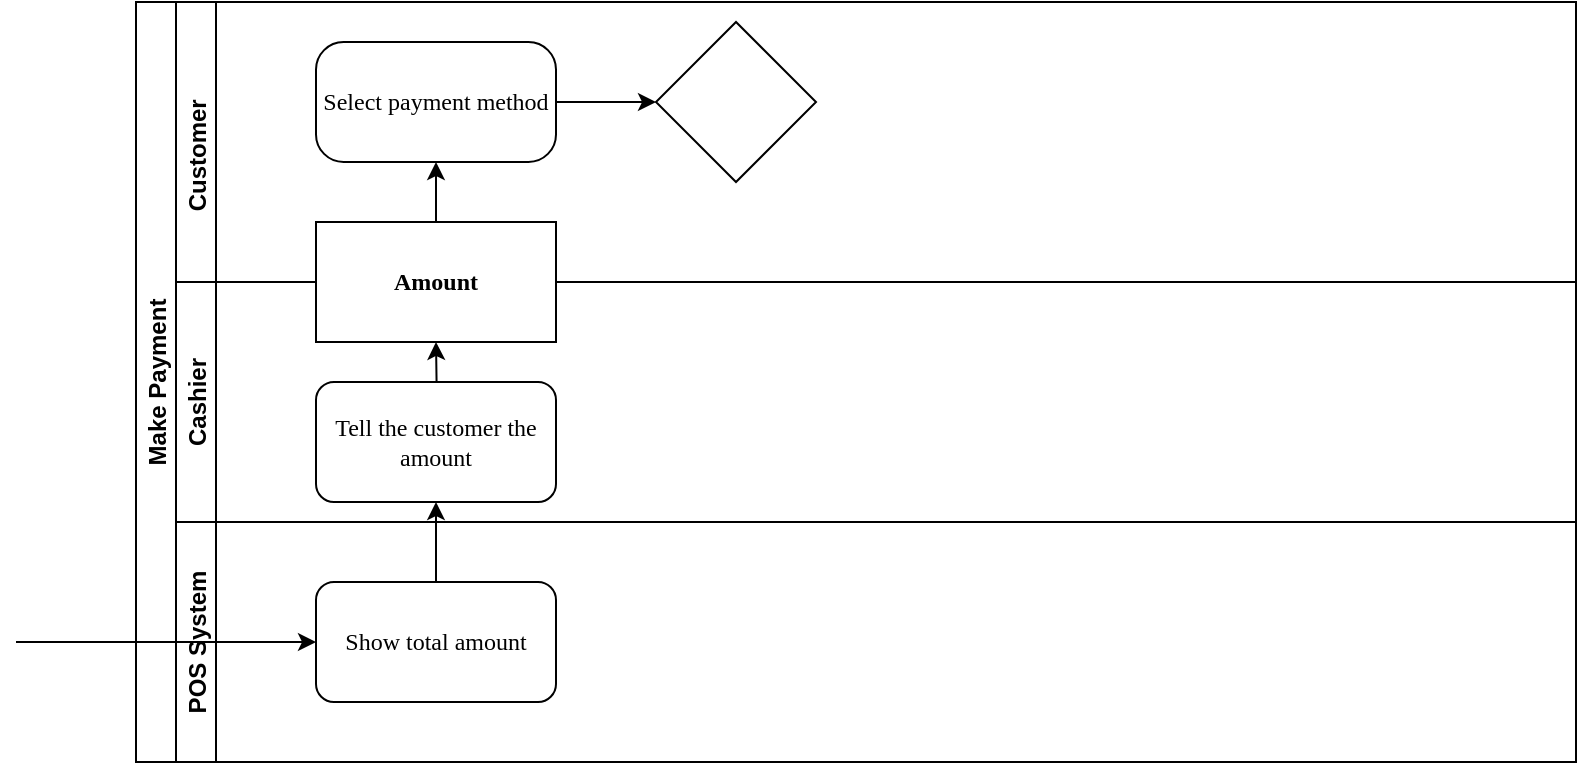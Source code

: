 <mxfile version="20.3.0" type="device"><diagram id="ZfKNPwVAdrzFTU74qhph" name="Page-1"><mxGraphModel dx="2062" dy="1225" grid="1" gridSize="10" guides="1" tooltips="1" connect="1" arrows="1" fold="1" page="1" pageScale="1" pageWidth="1100" pageHeight="850" math="0" shadow="0"><root><mxCell id="0"/><mxCell id="1" parent="0"/><mxCell id="2ucF-1oo7JGU_lj_R-2m-1" value="Make Payment" style="swimlane;childLayout=stackLayout;resizeParent=1;resizeParentMax=0;horizontal=0;startSize=20;horizontalStack=0;" vertex="1" parent="1"><mxGeometry x="160" y="130" width="720" height="380" as="geometry"/></mxCell><mxCell id="2ucF-1oo7JGU_lj_R-2m-2" value="Customer    " style="swimlane;startSize=20;horizontal=0;" vertex="1" parent="2ucF-1oo7JGU_lj_R-2m-1"><mxGeometry x="20" width="700" height="140" as="geometry"/></mxCell><mxCell id="2ucF-1oo7JGU_lj_R-2m-10" value="" style="edgeStyle=orthogonalEdgeStyle;rounded=0;orthogonalLoop=1;jettySize=auto;html=1;fontFamily=Georgia;" edge="1" parent="2ucF-1oo7JGU_lj_R-2m-2" target="2ucF-1oo7JGU_lj_R-2m-9"><mxGeometry relative="1" as="geometry"><mxPoint x="130" y="240" as="sourcePoint"/></mxGeometry></mxCell><mxCell id="2ucF-1oo7JGU_lj_R-2m-11" value="Select payment method" style="whiteSpace=wrap;html=1;fontFamily=Georgia;rounded=1;arcSize=23;fontStyle=0;" vertex="1" parent="2ucF-1oo7JGU_lj_R-2m-2"><mxGeometry x="70" y="20" width="120" height="60" as="geometry"/></mxCell><mxCell id="2ucF-1oo7JGU_lj_R-2m-13" value="" style="rhombus;whiteSpace=wrap;html=1;fontFamily=Georgia;rounded=1;arcSize=0;fontStyle=0;" vertex="1" parent="2ucF-1oo7JGU_lj_R-2m-2"><mxGeometry x="240" y="10" width="80" height="80" as="geometry"/></mxCell><mxCell id="2ucF-1oo7JGU_lj_R-2m-14" value="" style="edgeStyle=orthogonalEdgeStyle;rounded=0;orthogonalLoop=1;jettySize=auto;html=1;fontFamily=Georgia;" edge="1" parent="2ucF-1oo7JGU_lj_R-2m-2" source="2ucF-1oo7JGU_lj_R-2m-11" target="2ucF-1oo7JGU_lj_R-2m-13"><mxGeometry relative="1" as="geometry"/></mxCell><mxCell id="2ucF-1oo7JGU_lj_R-2m-3" value="Cashier" style="swimlane;startSize=20;horizontal=0;" vertex="1" parent="2ucF-1oo7JGU_lj_R-2m-1"><mxGeometry x="20" y="140" width="700" height="120" as="geometry"/></mxCell><mxCell id="2ucF-1oo7JGU_lj_R-2m-7" value="Tell the customer the amount" style="whiteSpace=wrap;html=1;fontFamily=Georgia;rounded=1;" vertex="1" parent="2ucF-1oo7JGU_lj_R-2m-3"><mxGeometry x="70" y="50" width="120" height="60" as="geometry"/></mxCell><mxCell id="2ucF-1oo7JGU_lj_R-2m-9" value="Amount" style="whiteSpace=wrap;html=1;fontFamily=Georgia;rounded=1;arcSize=0;fontStyle=1" vertex="1" parent="2ucF-1oo7JGU_lj_R-2m-3"><mxGeometry x="70" y="-30" width="120" height="60" as="geometry"/></mxCell><mxCell id="2ucF-1oo7JGU_lj_R-2m-4" value="POS System" style="swimlane;startSize=20;horizontal=0;" vertex="1" parent="2ucF-1oo7JGU_lj_R-2m-1"><mxGeometry x="20" y="260" width="700" height="120" as="geometry"/></mxCell><mxCell id="2ucF-1oo7JGU_lj_R-2m-5" value="Show total amount" style="rounded=1;whiteSpace=wrap;html=1;fontFamily=Georgia;" vertex="1" parent="2ucF-1oo7JGU_lj_R-2m-4"><mxGeometry x="70" y="30" width="120" height="60" as="geometry"/></mxCell><mxCell id="2ucF-1oo7JGU_lj_R-2m-8" value="" style="edgeStyle=orthogonalEdgeStyle;rounded=0;orthogonalLoop=1;jettySize=auto;html=1;fontFamily=Georgia;" edge="1" parent="2ucF-1oo7JGU_lj_R-2m-1" source="2ucF-1oo7JGU_lj_R-2m-5" target="2ucF-1oo7JGU_lj_R-2m-7"><mxGeometry relative="1" as="geometry"/></mxCell><mxCell id="2ucF-1oo7JGU_lj_R-2m-12" value="" style="edgeStyle=orthogonalEdgeStyle;rounded=0;orthogonalLoop=1;jettySize=auto;html=1;fontFamily=Georgia;" edge="1" parent="2ucF-1oo7JGU_lj_R-2m-1" source="2ucF-1oo7JGU_lj_R-2m-9" target="2ucF-1oo7JGU_lj_R-2m-11"><mxGeometry relative="1" as="geometry"/></mxCell><mxCell id="2ucF-1oo7JGU_lj_R-2m-6" value="" style="endArrow=classic;html=1;rounded=0;entryX=0;entryY=0.5;entryDx=0;entryDy=0;" edge="1" parent="1" target="2ucF-1oo7JGU_lj_R-2m-5"><mxGeometry width="50" height="50" relative="1" as="geometry"><mxPoint x="100" y="450" as="sourcePoint"/><mxPoint x="380" y="480" as="targetPoint"/></mxGeometry></mxCell></root></mxGraphModel></diagram></mxfile>
